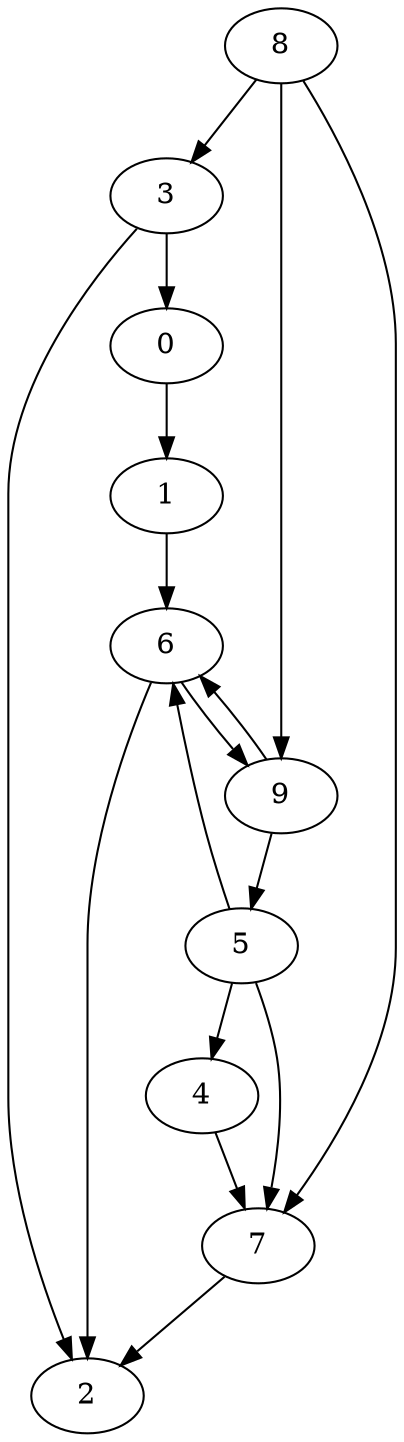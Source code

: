 strict digraph HamiltonianPathGraph {
  // Node definitions.
  0;
  1;
  2;
  3;
  4;
  5;
  6;
  7;
  8;
  9;

  // Edge definitions.
  0 -> 1;
  1 -> 6;
  3 -> 0;
  3 -> 2;
  4 -> 7;
  5 -> 4;
  5 -> 6;
  5 -> 7;
  6 -> 2;
  6 -> 9;
  7 -> 2;
  8 -> 3;
  8 -> 7;
  8 -> 9;
  9 -> 5;
  9 -> 6;
}